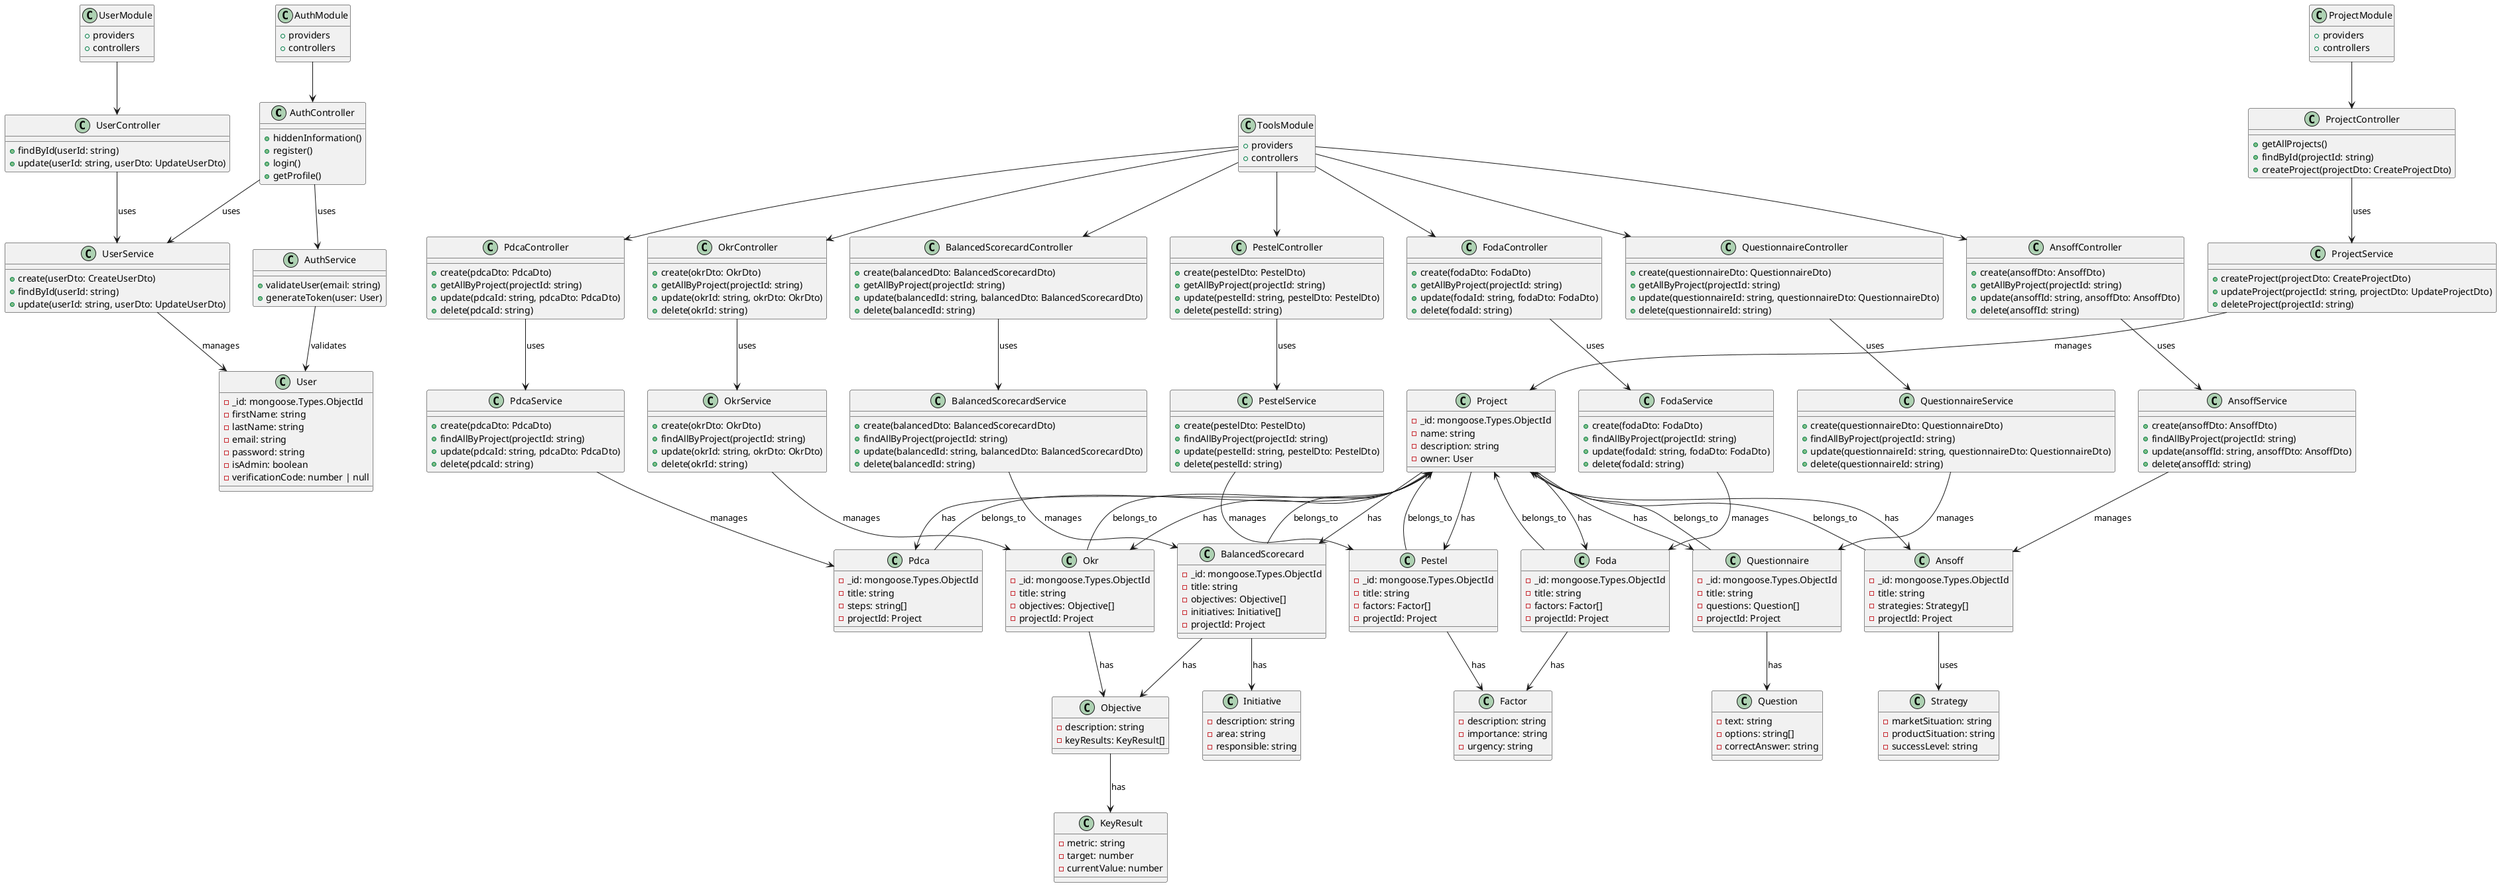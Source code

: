 @startuml
' Controladores
class AuthController {
    + hiddenInformation()
    + register()
    + login()
    + getProfile()
}

class ProjectController {
    + getAllProjects()
    + findById(projectId: string)
    + createProject(projectDto: CreateProjectDto)
}

class UserController {
    + findById(userId: string)
    + update(userId: string, userDto: UpdateUserDto)
}

class FodaController {
    + create(fodaDto: FodaDto)
    + getAllByProject(projectId: string)
    + update(fodaId: string, fodaDto: FodaDto)
    + delete(fodaId: string)
}

class PestelController {
    + create(pestelDto: PestelDto)
    + getAllByProject(projectId: string)
    + update(pestelId: string, pestelDto: PestelDto)
    + delete(pestelId: string)
}

class AnsoffController {
    + create(ansoffDto: AnsoffDto)
    + getAllByProject(projectId: string)
    + update(ansoffId: string, ansoffDto: AnsoffDto)
    + delete(ansoffId: string)
}

class OkrController {
    + create(okrDto: OkrDto)
    + getAllByProject(projectId: string)
    + update(okrId: string, okrDto: OkrDto)
    + delete(okrId: string)
}

class BalancedScorecardController {
    + create(balancedDto: BalancedScorecardDto)
    + getAllByProject(projectId: string)
    + update(balancedId: string, balancedDto: BalancedScorecardDto)
    + delete(balancedId: string)
}

class PdcaController {
    + create(pdcaDto: PdcaDto)
    + getAllByProject(projectId: string)
    + update(pdcaId: string, pdcaDto: PdcaDto)
    + delete(pdcaId: string)
}

class QuestionnaireController {
    + create(questionnaireDto: QuestionnaireDto)
    + getAllByProject(projectId: string)
    + update(questionnaireId: string, questionnaireDto: QuestionnaireDto)
    + delete(questionnaireId: string)
}

' Servicios
class AuthService {
    + validateUser(email: string)
    + generateToken(user: User)
}

class ProjectService {
    + createProject(projectDto: CreateProjectDto)
    + updateProject(projectId: string, projectDto: UpdateProjectDto)
    + deleteProject(projectId: string)
}

class UserService {
    + create(userDto: CreateUserDto)
    + findById(userId: string)
    + update(userId: string, userDto: UpdateUserDto)
}

class FodaService {
    + create(fodaDto: FodaDto)
    + findAllByProject(projectId: string)
    + update(fodaId: string, fodaDto: FodaDto)
    + delete(fodaId: string)
}

class PestelService {
    + create(pestelDto: PestelDto)
    + findAllByProject(projectId: string)
    + update(pestelId: string, pestelDto: PestelDto)
    + delete(pestelId: string)
}

class AnsoffService {
    + create(ansoffDto: AnsoffDto)
    + findAllByProject(projectId: string)
    + update(ansoffId: string, ansoffDto: AnsoffDto)
    + delete(ansoffId: string)
}

class OkrService {
    + create(okrDto: OkrDto)
    + findAllByProject(projectId: string)
    + update(okrId: string, okrDto: OkrDto)
    + delete(okrId: string)
}

class BalancedScorecardService {
    + create(balancedDto: BalancedScorecardDto)
    + findAllByProject(projectId: string)
    + update(balancedId: string, balancedDto: BalancedScorecardDto)
    + delete(balancedId: string)
}

class PdcaService {
    + create(pdcaDto: PdcaDto)
    + findAllByProject(projectId: string)
    + update(pdcaId: string, pdcaDto: PdcaDto)
    + delete(pdcaId: string)
}

class QuestionnaireService {
    + create(questionnaireDto: QuestionnaireDto)
    + findAllByProject(projectId: string)
    + update(questionnaireId: string, questionnaireDto: QuestionnaireDto)
    + delete(questionnaireId: string)
}

' Módulos
class AuthModule {
    + providers
    + controllers
}

class ProjectModule {
    + providers
    + controllers
}

class UserModule {
    + providers
    + controllers
}

class ToolsModule {
    + providers
    + controllers
}

' Entidades principales
class User {
    - _id: mongoose.Types.ObjectId
    - firstName: string
    - lastName: string
    - email: string
    - password: string
    - isAdmin: boolean
    - verificationCode: number | null
}

class Project {
    - _id: mongoose.Types.ObjectId
    - name: string
    - description: string
    - owner: User
}

class Foda {
    - _id: mongoose.Types.ObjectId
    - title: string
    - factors: Factor[]
    - projectId: Project
}

class Pestel {
    - _id: mongoose.Types.ObjectId
    - title: string
    - factors: Factor[]
    - projectId: Project
}

class Ansoff {
    - _id: mongoose.Types.ObjectId
    - title: string
    - strategies: Strategy[]
    - projectId: Project
}

class Okr {
    - _id: mongoose.Types.ObjectId
    - title: string
    - objectives: Objective[]
    - projectId: Project
}

class BalancedScorecard {
    - _id: mongoose.Types.ObjectId
    - title: string
    - objectives: Objective[]
    - initiatives: Initiative[]
    - projectId: Project
}

class Pdca {
    - _id: mongoose.Types.ObjectId
    - title: string
    - steps: string[]
    - projectId: Project
}

class Questionnaire {
    - _id: mongoose.Types.ObjectId
    - title: string
    - questions: Question[]
    - projectId: Project
}

class Factor {
    - description: string
    - importance: string
    - urgency: string
}

class Strategy {
    - marketSituation: string
    - productSituation: string
    - successLevel: string
}

class Objective {
    - description: string
    - keyResults: KeyResult[]
}

class KeyResult {
    - metric: string
    - target: number
    - currentValue: number
}

class Initiative {
    - description: string
    - area: string
    - responsible: string
}

class Question {
    - text: string
    - options: string[]
    - correctAnswer: string
}

' Relaciones
AuthController --> AuthService : uses
AuthController --> UserService : uses
AuthService --> User : validates

ProjectController --> ProjectService : uses
ProjectService --> Project : manages

UserController --> UserService : uses
UserService --> User : manages

FodaController --> FodaService : uses
PestelController --> PestelService : uses
AnsoffController --> AnsoffService : uses
OkrController --> OkrService : uses
BalancedScorecardController --> BalancedScorecardService : uses
PdcaController --> PdcaService : uses
QuestionnaireController --> QuestionnaireService : uses

FodaService --> Foda : manages
PestelService --> Pestel : manages
AnsoffService --> Ansoff : manages
OkrService --> Okr : manages
BalancedScorecardService --> BalancedScorecard : manages
PdcaService --> Pdca : manages
QuestionnaireService --> Questionnaire : manages

Foda --> Project : belongs_to
Foda --> Factor : has
Pestel --> Project : belongs_to
Pestel --> Factor : has
Ansoff --> Project : belongs_to
Ansoff --> Strategy : uses
Okr --> Project : belongs_to
Okr --> Objective : has
Objective --> KeyResult : has
BalancedScorecard --> Project : belongs_to
BalancedScorecard --> Objective : has
BalancedScorecard --> Initiative : has
Pdca --> Project : belongs_to
Questionnaire --> Project : belongs_to
Questionnaire --> Question : has

Project --> Foda : has
Project --> Pestel : has
Project --> Ansoff : has
Project --> Okr : has
Project --> BalancedScorecard : has
Project --> Pdca : has
Project --> Questionnaire : has

AuthModule --> AuthController
ProjectModule --> ProjectController
UserModule --> UserController
ToolsModule --> FodaController
ToolsModule --> PestelController
ToolsModule --> AnsoffController
ToolsModule --> OkrController
ToolsModule --> BalancedScorecardController
ToolsModule --> PdcaController
ToolsModule --> QuestionnaireController
@enduml